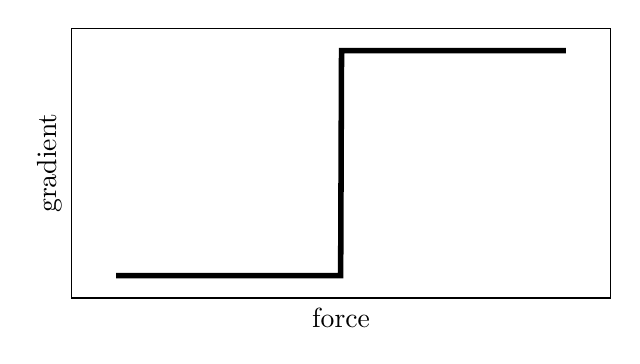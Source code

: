 \begin{tikzpicture}[]
\begin{axis}[
  ylabel = {gradient},
  axis equal image = {true},
  xlabel = {force},
  hide axis = {false},
  xticklabels={,,},
  yticklabels={,,},
  ticks=none,
]

\addplot+[
  mark = {none},
  color=black, line width=2pt
] coordinates {
  (0.0, 1.0e-8)
  (0.004, 1.008e-8)
  (0.008, 1.016e-8)
  (0.012, 1.024e-8)
  (0.016, 1.033e-8)
  (0.02, 1.041e-8)
  (0.024, 1.05e-8)
  (0.028, 1.059e-8)
  (0.032, 1.067e-8)
  (0.036, 1.076e-8)
  (0.04, 1.085e-8)
  (0.044, 1.094e-8)
  (0.048, 1.104e-8)
  (0.052, 1.113e-8)
  (0.056, 1.122e-8)
  (0.06, 1.132e-8)
  (0.064, 1.142e-8)
  (0.068, 1.152e-8)
  (0.072, 1.162e-8)
  (0.076, 1.172e-8)
  (0.08, 1.182e-8)
  (0.084, 1.192e-8)
  (0.088, 1.203e-8)
  (0.092, 1.213e-8)
  (0.096, 1.224e-8)
  (0.1, 1.235e-8)
  (0.104, 1.246e-8)
  (0.108, 1.257e-8)
  (0.112, 1.269e-8)
  (0.116, 1.28e-8)
  (0.12, 1.292e-8)
  (0.124, 1.304e-8)
  (0.128, 1.316e-8)
  (0.132, 1.328e-8)
  (0.136, 1.34e-8)
  (0.14, 1.353e-8)
  (0.144, 1.366e-8)
  (0.148, 1.379e-8)
  (0.152, 1.392e-8)
  (0.156, 1.405e-8)
  (0.16, 1.418e-8)
  (0.164, 1.432e-8)
  (0.168, 1.446e-8)
  (0.172, 1.46e-8)
  (0.176, 1.474e-8)
  (0.18, 1.489e-8)
  (0.184, 1.503e-8)
  (0.188, 1.518e-8)
  (0.192, 1.533e-8)
  (0.196, 1.549e-8)
  (0.2, 1.564e-8)
  (0.204, 1.58e-8)
  (0.208, 1.596e-8)
  (0.212, 1.612e-8)
  (0.216, 1.629e-8)
  (0.22, 1.646e-8)
  (0.224, 1.663e-8)
  (0.228, 1.68e-8)
  (0.232, 1.697e-8)
  (0.236, 1.715e-8)
  (0.24, 1.733e-8)
  (0.244, 1.752e-8)
  (0.248, 1.771e-8)
  (0.253, 1.79e-8)
  (0.257, 1.809e-8)
  (0.261, 1.829e-8)
  (0.265, 1.849e-8)
  (0.269, 1.869e-8)
  (0.273, 1.89e-8)
  (0.277, 1.911e-8)
  (0.281, 1.932e-8)
  (0.285, 1.954e-8)
  (0.289, 1.976e-8)
  (0.293, 1.998e-8)
  (0.297, 2.021e-8)
  (0.301, 2.044e-8)
  (0.305, 2.068e-8)
  (0.309, 2.092e-8)
  (0.313, 2.116e-8)
  (0.317, 2.141e-8)
  (0.321, 2.167e-8)
  (0.325, 2.193e-8)
  (0.329, 2.219e-8)
  (0.333, 2.246e-8)
  (0.337, 2.273e-8)
  (0.341, 2.3e-8)
  (0.345, 2.329e-8)
  (0.349, 2.357e-8)
  (0.353, 2.387e-8)
  (0.357, 2.417e-8)
  (0.361, 2.447e-8)
  (0.365, 2.478e-8)
  (0.369, 2.509e-8)
  (0.373, 2.542e-8)
  (0.377, 2.574e-8)
  (0.381, 2.608e-8)
  (0.385, 2.642e-8)
  (0.389, 2.677e-8)
  (0.393, 2.712e-8)
  (0.397, 2.748e-8)
  (0.401, 2.785e-8)
  (0.405, 2.823e-8)
  (0.409, 2.861e-8)
  (0.413, 2.9e-8)
  (0.417, 2.94e-8)
  (0.421, 2.981e-8)
  (0.425, 3.023e-8)
  (0.429, 3.066e-8)
  (0.433, 3.109e-8)
  (0.437, 3.153e-8)
  (0.441, 3.199e-8)
  (0.445, 3.245e-8)
  (0.449, 3.293e-8)
  (0.453, 3.341e-8)
  (0.457, 3.39e-8)
  (0.461, 3.441e-8)
  (0.465, 3.493e-8)
  (0.469, 3.546e-8)
  (0.473, 3.6e-8)
  (0.477, 3.655e-8)
  (0.481, 3.712e-8)
  (0.485, 3.77e-8)
  (0.489, 3.829e-8)
  (0.493, 3.89e-8)
  (0.497, 3.952e-8)
  (0.501, 4.016e-8)
  (0.505, 4.081e-8)
  (0.509, 4.148e-8)
  (0.513, 4.217e-8)
  (0.517, 4.287e-8)
  (0.521, 4.359e-8)
  (0.525, 4.433e-8)
  (0.529, 4.509e-8)
  (0.533, 4.587e-8)
  (0.537, 4.666e-8)
  (0.541, 4.748e-8)
  (0.545, 4.832e-8)
  (0.549, 4.919e-8)
  (0.553, 5.007e-8)
  (0.557, 5.098e-8)
  (0.561, 5.192e-8)
  (0.565, 5.288e-8)
  (0.569, 5.387e-8)
  (0.573, 5.488e-8)
  (0.577, 5.593e-8)
  (0.581, 5.7e-8)
  (0.585, 5.811e-8)
  (0.589, 5.925e-8)
  (0.593, 6.042e-8)
  (0.597, 6.163e-8)
  (0.601, 6.288e-8)
  (0.605, 6.416e-8)
  (0.609, 6.548e-8)
  (0.613, 6.685e-8)
  (0.617, 6.826e-8)
  (0.621, 6.971e-8)
  (0.625, 7.121e-8)
  (0.629, 7.275e-8)
  (0.633, 7.435e-8)
  (0.637, 7.601e-8)
  (0.641, 7.771e-8)
  (0.645, 7.948e-8)
  (0.649, 8.131e-8)
  (0.653, 8.32e-8)
  (0.657, 8.516e-8)
  (0.661, 8.718e-8)
  (0.665, 8.928e-8)
  (0.669, 9.146e-8)
  (0.673, 9.372e-8)
  (0.677, 9.606e-8)
  (0.681, 9.849e-8)
  (0.685, 1.01e-7)
  (0.689, 1.036e-7)
  (0.693, 1.064e-7)
  (0.697, 1.092e-7)
  (0.701, 1.122e-7)
  (0.705, 1.152e-7)
  (0.709, 1.184e-7)
  (0.713, 1.218e-7)
  (0.717, 1.252e-7)
  (0.721, 1.289e-7)
  (0.725, 1.327e-7)
  (0.729, 1.366e-7)
  (0.733, 1.408e-7)
  (0.737, 1.451e-7)
  (0.741, 1.496e-7)
  (0.745, 1.544e-7)
  (0.749, 1.594e-7)
  (0.754, 1.646e-7)
  (0.758, 1.701e-7)
  (0.762, 1.758e-7)
  (0.766, 1.819e-7)
  (0.77, 1.883e-7)
  (0.774, 1.95e-7)
  (0.778, 2.021e-7)
  (0.782, 2.096e-7)
  (0.786, 2.175e-7)
  (0.79, 2.259e-7)
  (0.794, 2.347e-7)
  (0.798, 2.441e-7)
  (0.802, 2.541e-7)
  (0.806, 2.646e-7)
  (0.81, 2.759e-7)
  (0.814, 2.879e-7)
  (0.818, 3.007e-7)
  (0.822, 3.144e-7)
  (0.826, 3.29e-7)
  (0.83, 3.446e-7)
  (0.834, 3.615e-7)
  (0.838, 3.795e-7)
  (0.842, 3.99e-7)
  (0.846, 4.2e-7)
  (0.85, 4.427e-7)
  (0.854, 4.673e-7)
  (0.858, 4.94e-7)
  (0.862, 5.23e-7)
  (0.866, 5.547e-7)
  (0.87, 5.894e-7)
  (0.874, 6.274e-7)
  (0.878, 6.692e-7)
  (0.882, 7.154e-7)
  (0.886, 7.664e-7)
  (0.89, 8.232e-7)
  (0.894, 8.865e-7)
  (0.898, 9.574e-7)
  (0.902, 1.037e-6)
  (0.906, 1.127e-6)
  (0.91, 1.23e-6)
  (0.914, 1.347e-6)
  (0.918, 1.481e-6)
  (0.922, 1.637e-6)
  (0.926, 1.819e-6)
  (0.93, 2.033e-6)
  (0.934, 2.287e-6)
  (0.938, 2.592e-6)
  (0.942, 2.961e-6)
  (0.946, 3.417e-6)
  (0.95, 3.985e-6)
  (0.954, 4.709e-6)
  (0.958, 5.649e-6)
  (0.962, 6.901e-6)
  (0.966, 8.622e-6)
  (0.97, 1.108e-5)
  (0.974, 1.475e-5)
  (0.978, 2.061e-5)
  (0.982, 3.082e-5)
  (0.986, 5.104e-5)
  (0.99, 0.0)
  (0.994, 0.0)
  (0.998, 0.0)
  (1.002, 1.0)
  (1.006, 1.0)
  (1.01, 1.0)
  (1.014, 1.0)
  (1.018, 1.0)
  (1.022, 1.0)
  (1.026, 1.0)
  (1.03, 1.0)
  (1.034, 1.0)
  (1.038, 1.0)
  (1.042, 1.0)
  (1.046, 1.0)
  (1.05, 1.0)
  (1.054, 1.0)
  (1.058, 1.0)
  (1.062, 1.0)
  (1.066, 1.0)
  (1.07, 1.0)
  (1.074, 1.0)
  (1.078, 1.0)
  (1.082, 1.0)
  (1.086, 1.0)
  (1.09, 1.0)
  (1.094, 1.0)
  (1.098, 1.0)
  (1.102, 1.0)
  (1.106, 1.0)
  (1.11, 1.0)
  (1.114, 1.0)
  (1.118, 1.0)
  (1.122, 1.0)
  (1.126, 1.0)
  (1.13, 1.0)
  (1.134, 1.0)
  (1.138, 1.0)
  (1.142, 1.0)
  (1.146, 1.0)
  (1.15, 1.0)
  (1.154, 1.0)
  (1.158, 1.0)
  (1.162, 1.0)
  (1.166, 1.0)
  (1.17, 1.0)
  (1.174, 1.0)
  (1.178, 1.0)
  (1.182, 1.0)
  (1.186, 1.0)
  (1.19, 1.0)
  (1.194, 1.0)
  (1.198, 1.0)
  (1.202, 1.0)
  (1.206, 1.0)
  (1.21, 1.0)
  (1.214, 1.0)
  (1.218, 1.0)
  (1.222, 1.0)
  (1.226, 1.0)
  (1.23, 1.0)
  (1.234, 1.0)
  (1.238, 1.0)
  (1.242, 1.0)
  (1.246, 1.0)
  (1.251, 1.0)
  (1.255, 1.0)
  (1.259, 1.0)
  (1.263, 1.0)
  (1.267, 1.0)
  (1.271, 1.0)
  (1.275, 1.0)
  (1.279, 1.0)
  (1.283, 1.0)
  (1.287, 1.0)
  (1.291, 1.0)
  (1.295, 1.0)
  (1.299, 1.0)
  (1.303, 1.0)
  (1.307, 1.0)
  (1.311, 1.0)
  (1.315, 1.0)
  (1.319, 1.0)
  (1.323, 1.0)
  (1.327, 1.0)
  (1.331, 1.0)
  (1.335, 1.0)
  (1.339, 1.0)
  (1.343, 1.0)
  (1.347, 1.0)
  (1.351, 1.0)
  (1.355, 1.0)
  (1.359, 1.0)
  (1.363, 1.0)
  (1.367, 1.0)
  (1.371, 1.0)
  (1.375, 1.0)
  (1.379, 1.0)
  (1.383, 1.0)
  (1.387, 1.0)
  (1.391, 1.0)
  (1.395, 1.0)
  (1.399, 1.0)
  (1.403, 1.0)
  (1.407, 1.0)
  (1.411, 1.0)
  (1.415, 1.0)
  (1.419, 1.0)
  (1.423, 1.0)
  (1.427, 1.0)
  (1.431, 1.0)
  (1.435, 1.0)
  (1.439, 1.0)
  (1.443, 1.0)
  (1.447, 1.0)
  (1.451, 1.0)
  (1.455, 1.0)
  (1.459, 1.0)
  (1.463, 1.0)
  (1.467, 1.0)
  (1.471, 1.0)
  (1.475, 1.0)
  (1.479, 1.0)
  (1.483, 1.0)
  (1.487, 1.0)
  (1.491, 1.0)
  (1.495, 1.0)
  (1.499, 1.0)
  (1.503, 1.0)
  (1.507, 1.0)
  (1.511, 1.0)
  (1.515, 1.0)
  (1.519, 1.0)
  (1.523, 1.0)
  (1.527, 1.0)
  (1.531, 1.0)
  (1.535, 1.0)
  (1.539, 1.0)
  (1.543, 1.0)
  (1.547, 1.0)
  (1.551, 1.0)
  (1.555, 1.0)
  (1.559, 1.0)
  (1.563, 1.0)
  (1.567, 1.0)
  (1.571, 1.0)
  (1.575, 1.0)
  (1.579, 1.0)
  (1.583, 1.0)
  (1.587, 1.0)
  (1.591, 1.0)
  (1.595, 1.0)
  (1.599, 1.0)
  (1.603, 1.0)
  (1.607, 1.0)
  (1.611, 1.0)
  (1.615, 1.0)
  (1.619, 1.0)
  (1.623, 1.0)
  (1.627, 1.0)
  (1.631, 1.0)
  (1.635, 1.0)
  (1.639, 1.0)
  (1.643, 1.0)
  (1.647, 1.0)
  (1.651, 1.0)
  (1.655, 1.0)
  (1.659, 1.0)
  (1.663, 1.0)
  (1.667, 1.0)
  (1.671, 1.0)
  (1.675, 1.0)
  (1.679, 1.0)
  (1.683, 1.0)
  (1.687, 1.0)
  (1.691, 1.0)
  (1.695, 1.0)
  (1.699, 1.0)
  (1.703, 1.0)
  (1.707, 1.0)
  (1.711, 1.0)
  (1.715, 1.0)
  (1.719, 1.0)
  (1.723, 1.0)
  (1.727, 1.0)
  (1.731, 1.0)
  (1.735, 1.0)
  (1.739, 1.0)
  (1.743, 1.0)
  (1.747, 1.0)
  (1.752, 1.0)
  (1.756, 1.0)
  (1.76, 1.0)
  (1.764, 1.0)
  (1.768, 1.0)
  (1.772, 1.0)
  (1.776, 1.0)
  (1.78, 1.0)
  (1.784, 1.0)
  (1.788, 1.0)
  (1.792, 1.0)
  (1.796, 1.0)
  (1.8, 1.0)
  (1.804, 1.0)
  (1.808, 1.0)
  (1.812, 1.0)
  (1.816, 1.0)
  (1.82, 1.0)
  (1.824, 1.0)
  (1.828, 1.0)
  (1.832, 1.0)
  (1.836, 1.0)
  (1.84, 1.0)
  (1.844, 1.0)
  (1.848, 1.0)
  (1.852, 1.0)
  (1.856, 1.0)
  (1.86, 1.0)
  (1.864, 1.0)
  (1.868, 1.0)
  (1.872, 1.0)
  (1.876, 1.0)
  (1.88, 1.0)
  (1.884, 1.0)
  (1.888, 1.0)
  (1.892, 1.0)
  (1.896, 1.0)
  (1.9, 1.0)
  (1.904, 1.0)
  (1.908, 1.0)
  (1.912, 1.0)
  (1.916, 1.0)
  (1.92, 1.0)
  (1.924, 1.0)
  (1.928, 1.0)
  (1.932, 1.0)
  (1.936, 1.0)
  (1.94, 1.0)
  (1.944, 1.0)
  (1.948, 1.0)
  (1.952, 1.0)
  (1.956, 1.0)
  (1.96, 1.0)
  (1.964, 1.0)
  (1.968, 1.0)
  (1.972, 1.0)
  (1.976, 1.0)
  (1.98, 1.0)
  (1.984, 1.0)
  (1.988, 1.0)
  (1.992, 1.0)
  (1.996, 1.0)
  (2.0, 1.0)
};

\end{axis}
\end{tikzpicture}
